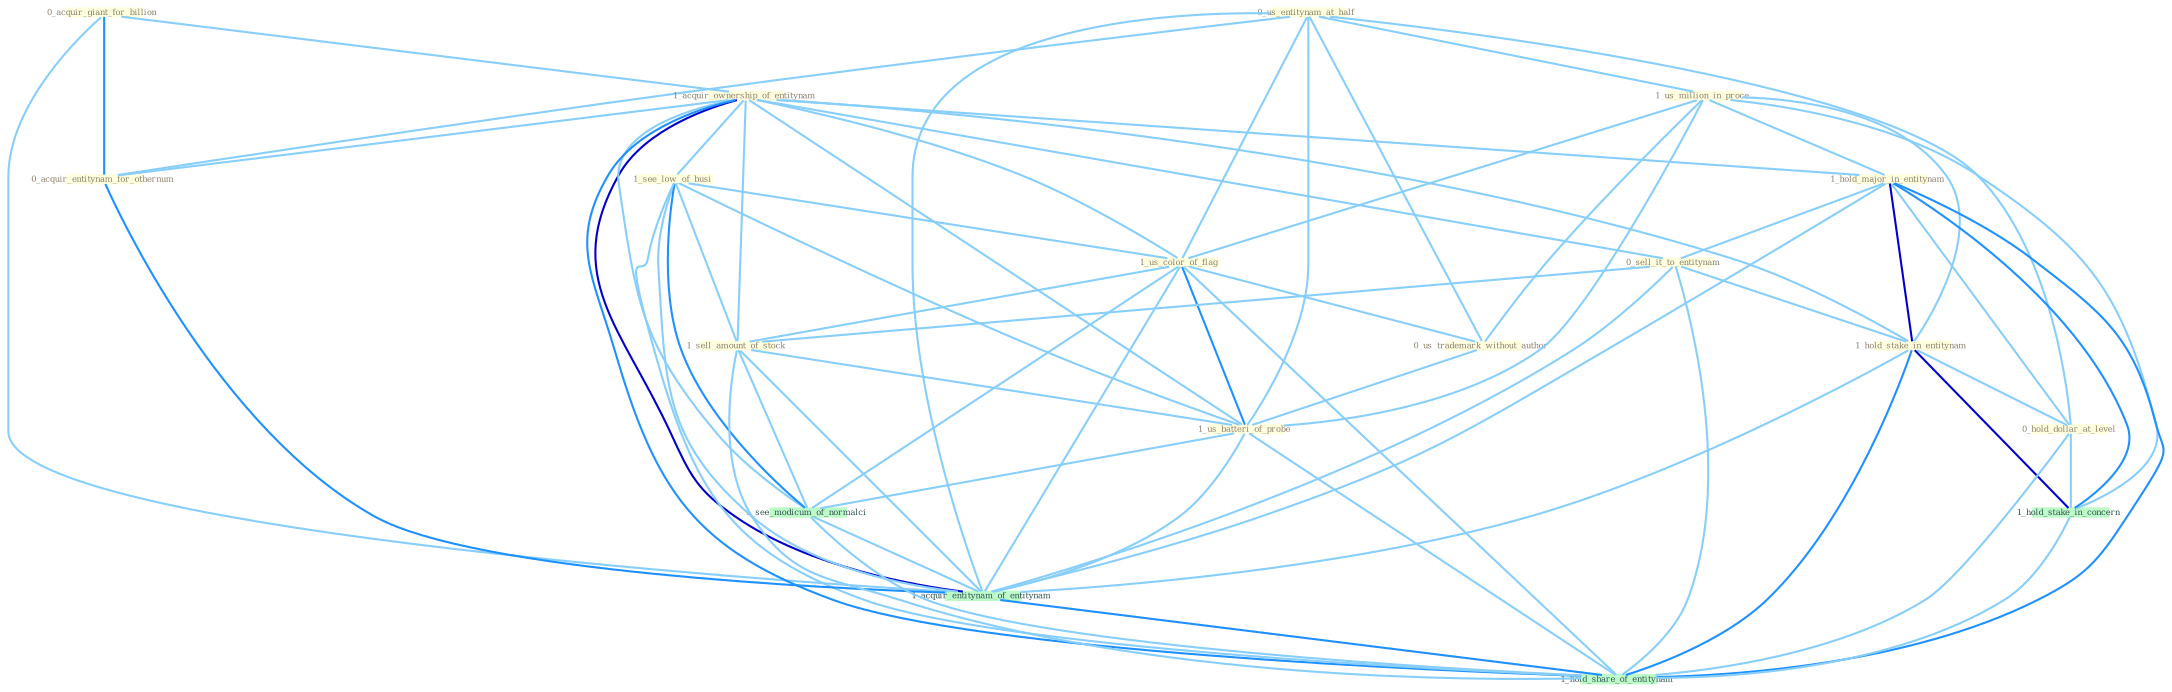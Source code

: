 Graph G{ 
    node
    [shape=polygon,style=filled,width=.5,height=.06,color="#BDFCC9",fixedsize=true,fontsize=4,
    fontcolor="#2f4f4f"];
    {node
    [color="#ffffe0", fontcolor="#8b7d6b"] "0_us_entitynam_at_half " "1_us_million_in_proce " "0_acquir_giant_for_billion " "1_acquir_ownership_of_entitynam " "1_hold_major_in_entitynam " "1_see_low_of_busi " "1_us_color_of_flag " "0_sell_it_to_entitynam " "1_hold_stake_in_entitynam " "0_acquir_entitynam_for_othernum " "1_sell_amount_of_stock " "0_us_trademark_without_author " "0_hold_dollar_at_level " "1_us_batteri_of_probe "}
{node [color="#fff0f5", fontcolor="#b22222"]}
edge [color="#B0E2FF"];

	"0_us_entitynam_at_half " -- "1_us_million_in_proce " [w="1", color="#87cefa" ];
	"0_us_entitynam_at_half " -- "1_us_color_of_flag " [w="1", color="#87cefa" ];
	"0_us_entitynam_at_half " -- "0_acquir_entitynam_for_othernum " [w="1", color="#87cefa" ];
	"0_us_entitynam_at_half " -- "0_us_trademark_without_author " [w="1", color="#87cefa" ];
	"0_us_entitynam_at_half " -- "0_hold_dollar_at_level " [w="1", color="#87cefa" ];
	"0_us_entitynam_at_half " -- "1_us_batteri_of_probe " [w="1", color="#87cefa" ];
	"0_us_entitynam_at_half " -- "1_acquir_entitynam_of_entitynam " [w="1", color="#87cefa" ];
	"1_us_million_in_proce " -- "1_hold_major_in_entitynam " [w="1", color="#87cefa" ];
	"1_us_million_in_proce " -- "1_us_color_of_flag " [w="1", color="#87cefa" ];
	"1_us_million_in_proce " -- "1_hold_stake_in_entitynam " [w="1", color="#87cefa" ];
	"1_us_million_in_proce " -- "0_us_trademark_without_author " [w="1", color="#87cefa" ];
	"1_us_million_in_proce " -- "1_us_batteri_of_probe " [w="1", color="#87cefa" ];
	"1_us_million_in_proce " -- "1_hold_stake_in_concern " [w="1", color="#87cefa" ];
	"0_acquir_giant_for_billion " -- "1_acquir_ownership_of_entitynam " [w="1", color="#87cefa" ];
	"0_acquir_giant_for_billion " -- "0_acquir_entitynam_for_othernum " [w="2", color="#1e90ff" , len=0.8];
	"0_acquir_giant_for_billion " -- "1_acquir_entitynam_of_entitynam " [w="1", color="#87cefa" ];
	"1_acquir_ownership_of_entitynam " -- "1_hold_major_in_entitynam " [w="1", color="#87cefa" ];
	"1_acquir_ownership_of_entitynam " -- "1_see_low_of_busi " [w="1", color="#87cefa" ];
	"1_acquir_ownership_of_entitynam " -- "1_us_color_of_flag " [w="1", color="#87cefa" ];
	"1_acquir_ownership_of_entitynam " -- "0_sell_it_to_entitynam " [w="1", color="#87cefa" ];
	"1_acquir_ownership_of_entitynam " -- "1_hold_stake_in_entitynam " [w="1", color="#87cefa" ];
	"1_acquir_ownership_of_entitynam " -- "0_acquir_entitynam_for_othernum " [w="1", color="#87cefa" ];
	"1_acquir_ownership_of_entitynam " -- "1_sell_amount_of_stock " [w="1", color="#87cefa" ];
	"1_acquir_ownership_of_entitynam " -- "1_us_batteri_of_probe " [w="1", color="#87cefa" ];
	"1_acquir_ownership_of_entitynam " -- "1_see_modicum_of_normalci " [w="1", color="#87cefa" ];
	"1_acquir_ownership_of_entitynam " -- "1_acquir_entitynam_of_entitynam " [w="3", color="#0000cd" , len=0.6];
	"1_acquir_ownership_of_entitynam " -- "1_hold_share_of_entitynam " [w="2", color="#1e90ff" , len=0.8];
	"1_hold_major_in_entitynam " -- "0_sell_it_to_entitynam " [w="1", color="#87cefa" ];
	"1_hold_major_in_entitynam " -- "1_hold_stake_in_entitynam " [w="3", color="#0000cd" , len=0.6];
	"1_hold_major_in_entitynam " -- "0_hold_dollar_at_level " [w="1", color="#87cefa" ];
	"1_hold_major_in_entitynam " -- "1_hold_stake_in_concern " [w="2", color="#1e90ff" , len=0.8];
	"1_hold_major_in_entitynam " -- "1_acquir_entitynam_of_entitynam " [w="1", color="#87cefa" ];
	"1_hold_major_in_entitynam " -- "1_hold_share_of_entitynam " [w="2", color="#1e90ff" , len=0.8];
	"1_see_low_of_busi " -- "1_us_color_of_flag " [w="1", color="#87cefa" ];
	"1_see_low_of_busi " -- "1_sell_amount_of_stock " [w="1", color="#87cefa" ];
	"1_see_low_of_busi " -- "1_us_batteri_of_probe " [w="1", color="#87cefa" ];
	"1_see_low_of_busi " -- "1_see_modicum_of_normalci " [w="2", color="#1e90ff" , len=0.8];
	"1_see_low_of_busi " -- "1_acquir_entitynam_of_entitynam " [w="1", color="#87cefa" ];
	"1_see_low_of_busi " -- "1_hold_share_of_entitynam " [w="1", color="#87cefa" ];
	"1_us_color_of_flag " -- "1_sell_amount_of_stock " [w="1", color="#87cefa" ];
	"1_us_color_of_flag " -- "0_us_trademark_without_author " [w="1", color="#87cefa" ];
	"1_us_color_of_flag " -- "1_us_batteri_of_probe " [w="2", color="#1e90ff" , len=0.8];
	"1_us_color_of_flag " -- "1_see_modicum_of_normalci " [w="1", color="#87cefa" ];
	"1_us_color_of_flag " -- "1_acquir_entitynam_of_entitynam " [w="1", color="#87cefa" ];
	"1_us_color_of_flag " -- "1_hold_share_of_entitynam " [w="1", color="#87cefa" ];
	"0_sell_it_to_entitynam " -- "1_hold_stake_in_entitynam " [w="1", color="#87cefa" ];
	"0_sell_it_to_entitynam " -- "1_sell_amount_of_stock " [w="1", color="#87cefa" ];
	"0_sell_it_to_entitynam " -- "1_acquir_entitynam_of_entitynam " [w="1", color="#87cefa" ];
	"0_sell_it_to_entitynam " -- "1_hold_share_of_entitynam " [w="1", color="#87cefa" ];
	"1_hold_stake_in_entitynam " -- "0_hold_dollar_at_level " [w="1", color="#87cefa" ];
	"1_hold_stake_in_entitynam " -- "1_hold_stake_in_concern " [w="3", color="#0000cd" , len=0.6];
	"1_hold_stake_in_entitynam " -- "1_acquir_entitynam_of_entitynam " [w="1", color="#87cefa" ];
	"1_hold_stake_in_entitynam " -- "1_hold_share_of_entitynam " [w="2", color="#1e90ff" , len=0.8];
	"0_acquir_entitynam_for_othernum " -- "1_acquir_entitynam_of_entitynam " [w="2", color="#1e90ff" , len=0.8];
	"1_sell_amount_of_stock " -- "1_us_batteri_of_probe " [w="1", color="#87cefa" ];
	"1_sell_amount_of_stock " -- "1_see_modicum_of_normalci " [w="1", color="#87cefa" ];
	"1_sell_amount_of_stock " -- "1_acquir_entitynam_of_entitynam " [w="1", color="#87cefa" ];
	"1_sell_amount_of_stock " -- "1_hold_share_of_entitynam " [w="1", color="#87cefa" ];
	"0_us_trademark_without_author " -- "1_us_batteri_of_probe " [w="1", color="#87cefa" ];
	"0_hold_dollar_at_level " -- "1_hold_stake_in_concern " [w="1", color="#87cefa" ];
	"0_hold_dollar_at_level " -- "1_hold_share_of_entitynam " [w="1", color="#87cefa" ];
	"1_us_batteri_of_probe " -- "1_see_modicum_of_normalci " [w="1", color="#87cefa" ];
	"1_us_batteri_of_probe " -- "1_acquir_entitynam_of_entitynam " [w="1", color="#87cefa" ];
	"1_us_batteri_of_probe " -- "1_hold_share_of_entitynam " [w="1", color="#87cefa" ];
	"1_hold_stake_in_concern " -- "1_hold_share_of_entitynam " [w="1", color="#87cefa" ];
	"1_see_modicum_of_normalci " -- "1_acquir_entitynam_of_entitynam " [w="1", color="#87cefa" ];
	"1_see_modicum_of_normalci " -- "1_hold_share_of_entitynam " [w="1", color="#87cefa" ];
	"1_acquir_entitynam_of_entitynam " -- "1_hold_share_of_entitynam " [w="2", color="#1e90ff" , len=0.8];
}